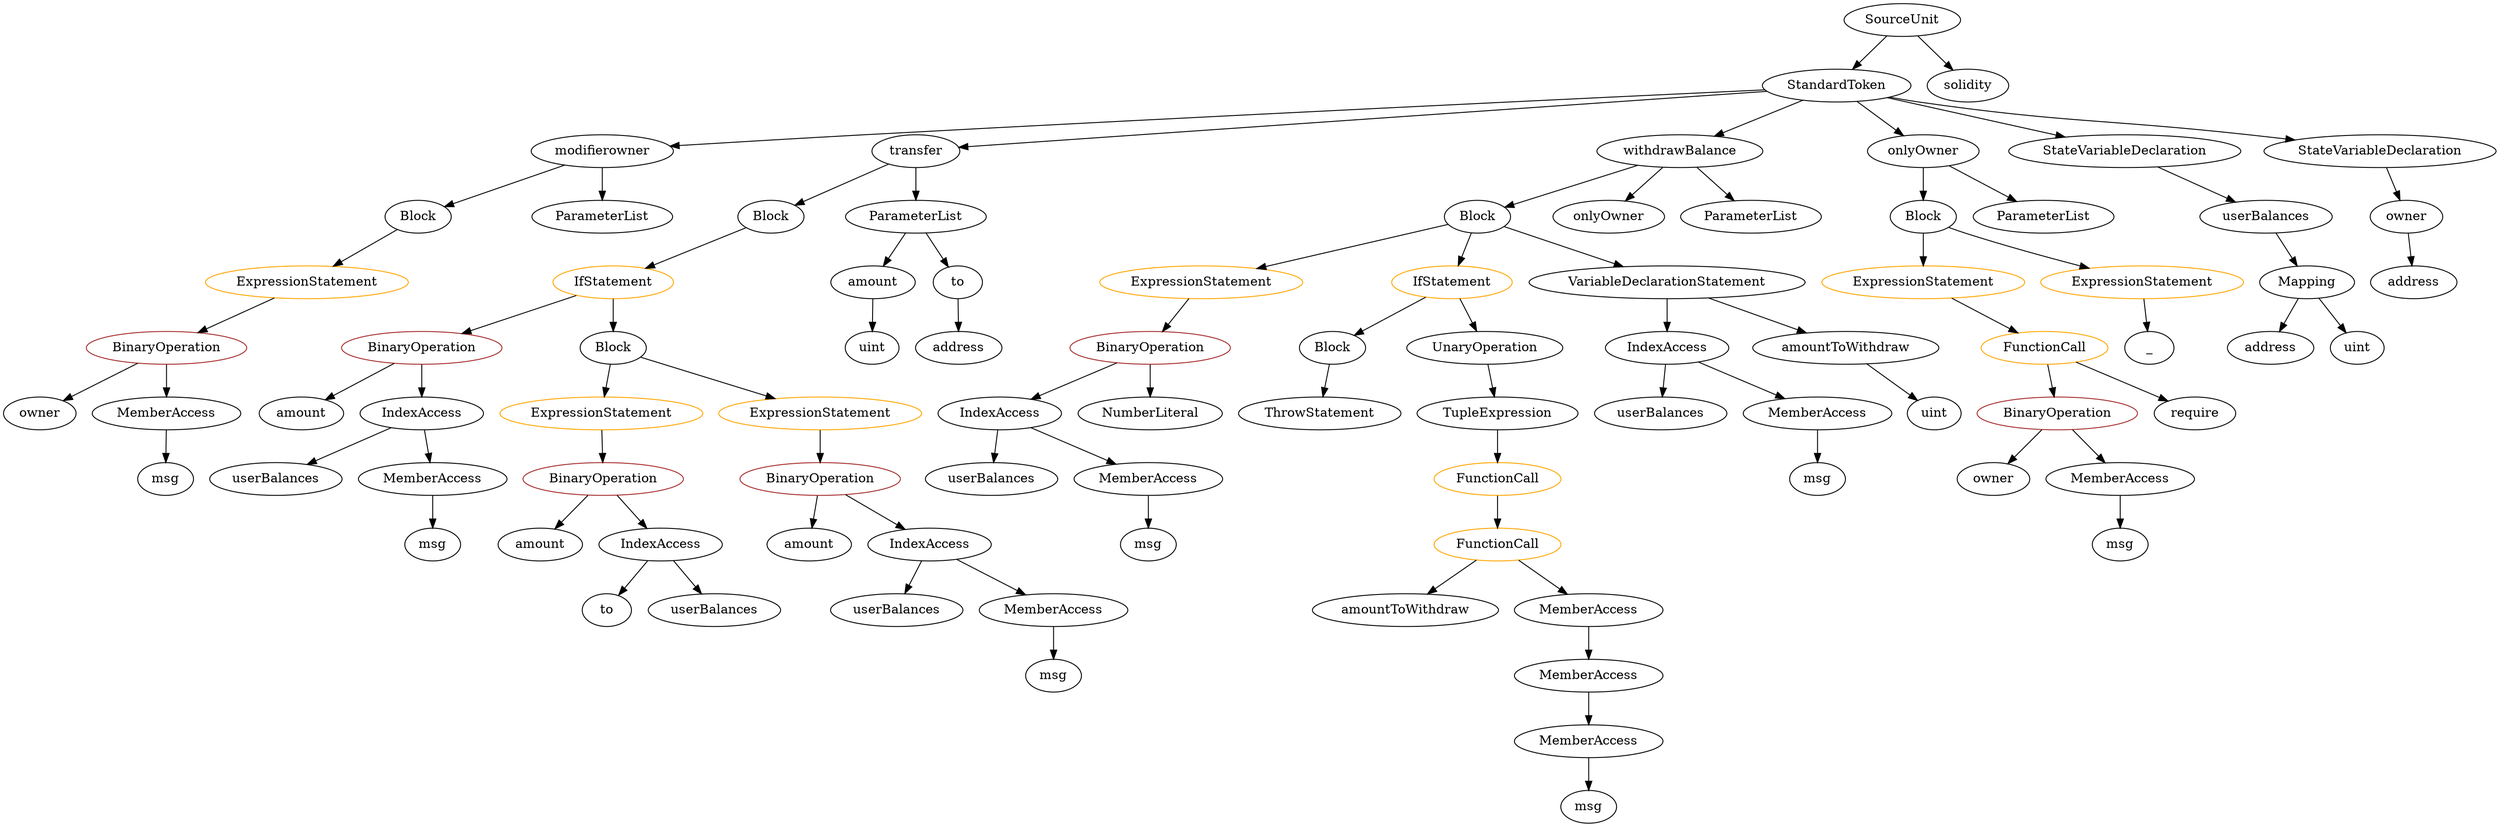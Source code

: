 strict digraph {
    "BinaryOperation_Unnamed" [label="BinaryOperation", color="brown"];
    "BinaryOperation_Unnamed_1" [label="BinaryOperation", color="brown"];
    "BinaryOperation_Unnamed_2" [label="BinaryOperation", color="brown"];
    "BinaryOperation_Unnamed_3" [label="BinaryOperation", color="brown"];
    "BinaryOperation_Unnamed_4" [label="BinaryOperation", color="brown"];
    "BinaryOperation_Unnamed_5" [label="BinaryOperation", color="brown"];
    "Block_Unnamed" [label="Block", color="black"];
    "Block_Unnamed_1" [label="Block", color="black"];
    "Block_Unnamed_2" [label="Block", color="black"];
    "Block_Unnamed_3" [label="Block", color="black"];
    "Block_Unnamed_4" [label="Block", color="black"];
    "Block_Unnamed_5" [label="Block", color="black"];
    "ContractDefinition_StandardToken" [label="StandardToken", color="black"];
    "ElementaryTypeName_address" [label="address", color="black"];
    "ElementaryTypeName_address_1" [label="address", color="black"];
    "ElementaryTypeName_address_2" [label="address", color="black"];
    "ElementaryTypeName_uint" [label="uint", color="black"];
    "ElementaryTypeName_uint_1" [label="uint", color="black"];
    "ElementaryTypeName_uint_2" [label="uint", color="black"];
    "ExpressionStatement_Unnamed" [label="ExpressionStatement", color="orange"];
    "ExpressionStatement_Unnamed_1" [label="ExpressionStatement", color="orange"];
    "ExpressionStatement_Unnamed_2" [label="ExpressionStatement", color="orange"];
    "ExpressionStatement_Unnamed_3" [label="ExpressionStatement", color="orange"];
    "ExpressionStatement_Unnamed_4" [label="ExpressionStatement", color="orange"];
    "ExpressionStatement_Unnamed_5" [label="ExpressionStatement", color="orange"];
    "FunctionCall_Unnamed" [label="FunctionCall", color="orange"];
    "FunctionCall_Unnamed_1" [label="FunctionCall", color="orange"];
    "FunctionCall_Unnamed_2" [label="FunctionCall", color="orange"];
    "FunctionDefinition_modifierowner" [label="modifierowner", color="black"];
    "FunctionDefinition_transfer" [label="transfer", color="black"];
    "FunctionDefinition_withdrawBalance" [label="withdrawBalance", color="black"];
    "Identifier__" [label="_", color="black"];
    "Identifier_amount" [label="amount", color="black"];
    "Identifier_amountToWithdraw" [label="amountToWithdraw", color="black"];
    "Identifier_amount_1" [label="amount", color="black"];
    "Identifier_amount_2" [label="amount", color="black"];
    "Identifier_msg" [label="msg", color="black"];
    "Identifier_msg_1" [label="msg", color="black"];
    "Identifier_msg_2" [label="msg", color="black"];
    "Identifier_msg_3" [label="msg", color="black"];
    "Identifier_msg_4" [label="msg", color="black"];
    "Identifier_msg_5" [label="msg", color="black"];
    "Identifier_msg_6" [label="msg", color="black"];
    "Identifier_owner" [label="owner", color="black"];
    "Identifier_owner_1" [label="owner", color="black"];
    "Identifier_require" [label="require", color="black"];
    "Identifier_to" [label="to", color="black"];
    "Identifier_userBalances" [label="userBalances", color="black"];
    "Identifier_userBalances_1" [label="userBalances", color="black"];
    "Identifier_userBalances_2" [label="userBalances", color="black"];
    "Identifier_userBalances_3" [label="userBalances", color="black"];
    "Identifier_userBalances_4" [label="userBalances", color="black"];
    "IfStatement_Unnamed" [label="IfStatement", color="orange"];
    "IfStatement_Unnamed_1" [label="IfStatement", color="orange"];
    "IndexAccess_Unnamed" [label="IndexAccess", color="black"];
    "IndexAccess_Unnamed_1" [label="IndexAccess", color="black"];
    "IndexAccess_Unnamed_2" [label="IndexAccess", color="black"];
    "IndexAccess_Unnamed_3" [label="IndexAccess", color="black"];
    "IndexAccess_Unnamed_4" [label="IndexAccess", color="black"];
    "Mapping_Unnamed" [label="Mapping", color="black"];
    "MemberAccess_Unnamed" [label="MemberAccess", color="black"];
    "MemberAccess_Unnamed_1" [label="MemberAccess", color="black"];
    "MemberAccess_Unnamed_2" [label="MemberAccess", color="black"];
    "MemberAccess_Unnamed_3" [label="MemberAccess", color="black"];
    "MemberAccess_Unnamed_4" [label="MemberAccess", color="black"];
    "MemberAccess_Unnamed_5" [label="MemberAccess", color="black"];
    "MemberAccess_Unnamed_6" [label="MemberAccess", color="black"];
    "MemberAccess_Unnamed_7" [label="MemberAccess", color="black"];
    "MemberAccess_Unnamed_8" [label="MemberAccess", color="black"];
    "ModifierDefinition_onlyOwner" [label="onlyOwner", color="black"];
    "ModifierInvocation_onlyOwner" [label="onlyOwner", color="black"];
    "NumberLiteral_Unnamed" [label="NumberLiteral", color="black"];
    "ParameterList_Unnamed" [label="ParameterList", color="black"];
    "ParameterList_Unnamed_1" [label="ParameterList", color="black"];
    "ParameterList_Unnamed_2" [label="ParameterList", color="black"];
    "ParameterList_Unnamed_3" [label="ParameterList", color="black"];
    "Parameter_amount" [label="amount", color="black"];
    "Parameter_to" [label="to", color="black"];
    "PragmaDirective_solidity" [label="solidity", color="black"];
    "SourceUnit_Unnamed" [label="SourceUnit", color="black"];
    "StateVariableDeclaration_Unnamed" [label="StateVariableDeclaration", color="black"];
    "StateVariableDeclaration_Unnamed_1" [label="StateVariableDeclaration", color="black"];
    "ThrowStatement_Unnamed" [label="ThrowStatement", color="black"];
    "TupleExpression_Unnamed" [label="TupleExpression", color="black"];
    "UnaryOperation_Unnamed" [label="UnaryOperation", color="black"];
    "VariableDeclarationStatement_Unnamed" [label="VariableDeclarationStatement", color="black"];
    "VariableDeclaration_amountToWithdraw" [label="amountToWithdraw", color="black"];
    "VariableDeclaration_owner" [label="owner", color="black"];
    "VariableDeclaration_userBalances" [label="userBalances", color="black"];
    "BinaryOperation_Unnamed" -> "Identifier_owner";
    "BinaryOperation_Unnamed" -> "MemberAccess_Unnamed";
    "BinaryOperation_Unnamed_1" -> "Identifier_amount";
    "BinaryOperation_Unnamed_1" -> "IndexAccess_Unnamed";
    "BinaryOperation_Unnamed_2" -> "Identifier_amount_1";
    "BinaryOperation_Unnamed_2" -> "IndexAccess_Unnamed_1";
    "BinaryOperation_Unnamed_3" -> "Identifier_amount_2";
    "BinaryOperation_Unnamed_3" -> "IndexAccess_Unnamed_2";
    "BinaryOperation_Unnamed_4" -> "Identifier_owner_1";
    "BinaryOperation_Unnamed_4" -> "MemberAccess_Unnamed_3";
    "BinaryOperation_Unnamed_5" -> "IndexAccess_Unnamed_4";
    "BinaryOperation_Unnamed_5" -> "NumberLiteral_Unnamed";
    "Block_Unnamed" -> "ExpressionStatement_Unnamed";
    "Block_Unnamed" -> "ExpressionStatement_Unnamed_1";
    "Block_Unnamed_1" -> "IfStatement_Unnamed";
    "Block_Unnamed_2" -> "ExpressionStatement_Unnamed_2";
    "Block_Unnamed_2" -> "ExpressionStatement_Unnamed_3";
    "Block_Unnamed_3" -> "ExpressionStatement_Unnamed_4";
    "Block_Unnamed_4" -> "ExpressionStatement_Unnamed_5";
    "Block_Unnamed_4" -> "IfStatement_Unnamed_1";
    "Block_Unnamed_4" -> "VariableDeclarationStatement_Unnamed";
    "Block_Unnamed_5" -> "ThrowStatement_Unnamed";
    "ContractDefinition_StandardToken" -> "FunctionDefinition_modifierowner";
    "ContractDefinition_StandardToken" -> "FunctionDefinition_transfer";
    "ContractDefinition_StandardToken" -> "FunctionDefinition_withdrawBalance";
    "ContractDefinition_StandardToken" -> "ModifierDefinition_onlyOwner";
    "ContractDefinition_StandardToken" -> "StateVariableDeclaration_Unnamed";
    "ContractDefinition_StandardToken" -> "StateVariableDeclaration_Unnamed_1";
    "ExpressionStatement_Unnamed" -> "FunctionCall_Unnamed";
    "ExpressionStatement_Unnamed_1" -> "Identifier__";
    "ExpressionStatement_Unnamed_2" -> "BinaryOperation_Unnamed_2";
    "ExpressionStatement_Unnamed_3" -> "BinaryOperation_Unnamed_3";
    "ExpressionStatement_Unnamed_4" -> "BinaryOperation_Unnamed_4";
    "ExpressionStatement_Unnamed_5" -> "BinaryOperation_Unnamed_5";
    "FunctionCall_Unnamed" -> "BinaryOperation_Unnamed";
    "FunctionCall_Unnamed" -> "Identifier_require";
    "FunctionCall_Unnamed_1" -> "FunctionCall_Unnamed_2";
    "FunctionCall_Unnamed_2" -> "Identifier_amountToWithdraw";
    "FunctionCall_Unnamed_2" -> "MemberAccess_Unnamed_5";
    "FunctionDefinition_modifierowner" -> "Block_Unnamed_3";
    "FunctionDefinition_modifierowner" -> "ParameterList_Unnamed_2";
    "FunctionDefinition_transfer" -> "Block_Unnamed_1";
    "FunctionDefinition_transfer" -> "ParameterList_Unnamed_1";
    "FunctionDefinition_withdrawBalance" -> "Block_Unnamed_4";
    "FunctionDefinition_withdrawBalance" -> "ModifierInvocation_onlyOwner";
    "FunctionDefinition_withdrawBalance" -> "ParameterList_Unnamed_3";
    "IfStatement_Unnamed" -> "BinaryOperation_Unnamed_1";
    "IfStatement_Unnamed" -> "Block_Unnamed_2";
    "IfStatement_Unnamed_1" -> "Block_Unnamed_5";
    "IfStatement_Unnamed_1" -> "UnaryOperation_Unnamed";
    "IndexAccess_Unnamed" -> "Identifier_userBalances";
    "IndexAccess_Unnamed" -> "MemberAccess_Unnamed_1";
    "IndexAccess_Unnamed_1" -> "Identifier_to";
    "IndexAccess_Unnamed_1" -> "Identifier_userBalances_1";
    "IndexAccess_Unnamed_2" -> "Identifier_userBalances_2";
    "IndexAccess_Unnamed_2" -> "MemberAccess_Unnamed_2";
    "IndexAccess_Unnamed_3" -> "Identifier_userBalances_3";
    "IndexAccess_Unnamed_3" -> "MemberAccess_Unnamed_4";
    "IndexAccess_Unnamed_4" -> "Identifier_userBalances_4";
    "IndexAccess_Unnamed_4" -> "MemberAccess_Unnamed_8";
    "Mapping_Unnamed" -> "ElementaryTypeName_address";
    "Mapping_Unnamed" -> "ElementaryTypeName_uint";
    "MemberAccess_Unnamed" -> "Identifier_msg";
    "MemberAccess_Unnamed_1" -> "Identifier_msg_1";
    "MemberAccess_Unnamed_2" -> "Identifier_msg_2";
    "MemberAccess_Unnamed_3" -> "Identifier_msg_3";
    "MemberAccess_Unnamed_4" -> "Identifier_msg_4";
    "MemberAccess_Unnamed_5" -> "MemberAccess_Unnamed_6";
    "MemberAccess_Unnamed_6" -> "MemberAccess_Unnamed_7";
    "MemberAccess_Unnamed_7" -> "Identifier_msg_5";
    "MemberAccess_Unnamed_8" -> "Identifier_msg_6";
    "ModifierDefinition_onlyOwner" -> "Block_Unnamed";
    "ModifierDefinition_onlyOwner" -> "ParameterList_Unnamed";
    "ParameterList_Unnamed_1" -> "Parameter_amount";
    "ParameterList_Unnamed_1" -> "Parameter_to";
    "Parameter_amount" -> "ElementaryTypeName_uint_1";
    "Parameter_to" -> "ElementaryTypeName_address_2";
    "SourceUnit_Unnamed" -> "ContractDefinition_StandardToken";
    "SourceUnit_Unnamed" -> "PragmaDirective_solidity";
    "StateVariableDeclaration_Unnamed" -> "VariableDeclaration_userBalances";
    "StateVariableDeclaration_Unnamed_1" -> "VariableDeclaration_owner";
    "TupleExpression_Unnamed" -> "FunctionCall_Unnamed_1";
    "UnaryOperation_Unnamed" -> "TupleExpression_Unnamed";
    "VariableDeclarationStatement_Unnamed" -> "IndexAccess_Unnamed_3";
    "VariableDeclarationStatement_Unnamed" -> "VariableDeclaration_amountToWithdraw";
    "VariableDeclaration_amountToWithdraw" -> "ElementaryTypeName_uint_2";
    "VariableDeclaration_owner" -> "ElementaryTypeName_address_1";
    "VariableDeclaration_userBalances" -> "Mapping_Unnamed";
}
